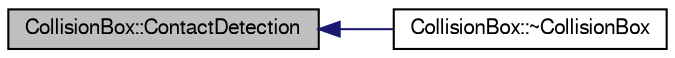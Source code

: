digraph "CollisionBox::ContactDetection"
{
  edge [fontname="FreeSans",fontsize="10",labelfontname="FreeSans",labelfontsize="10"];
  node [fontname="FreeSans",fontsize="10",shape=record];
  rankdir="LR";
  Node1 [label="CollisionBox::ContactDetection",height=0.2,width=0.4,color="black", fillcolor="grey75", style="filled", fontcolor="black"];
  Node1 -> Node2 [dir="back",color="midnightblue",fontsize="10",style="solid",fontname="FreeSans"];
  Node2 [label="CollisionBox::~CollisionBox",height=0.2,width=0.4,color="black", fillcolor="white", style="filled",URL="$d1/db3/class_collision_box.html#aef6487492c98f2dce452fe1250194e49"];
}
